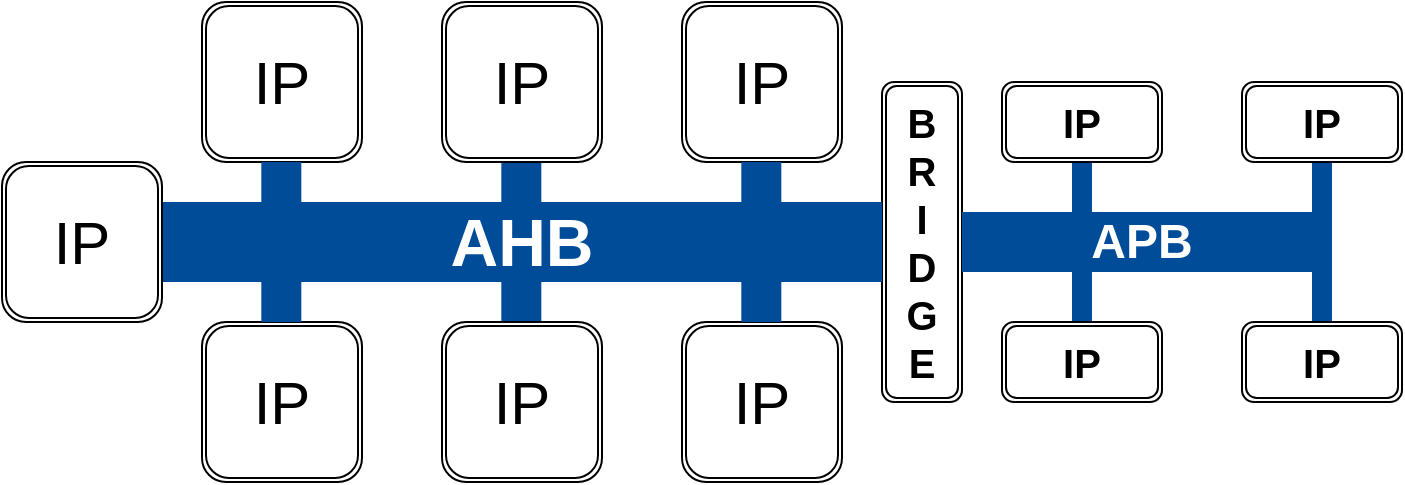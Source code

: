 <mxfile version="21.3.7" type="device">
  <diagram name="Page-1" id="9uEI_o1jSFQKAdZgtg52">
    <mxGraphModel dx="939" dy="534" grid="1" gridSize="10" guides="1" tooltips="1" connect="1" arrows="1" fold="1" page="1" pageScale="1" pageWidth="850" pageHeight="1100" math="0" shadow="0">
      <root>
        <mxCell id="0" />
        <mxCell id="1" parent="0" />
        <mxCell id="X7CRMqkfVBuR3V3xRcWx-22" value="" style="endArrow=none;html=1;rounded=0;entryX=0.5;entryY=1;entryDx=0;entryDy=0;exitX=0.5;exitY=0;exitDx=0;exitDy=0;strokeWidth=20;strokeColor=#004C99;" edge="1" parent="1">
          <mxGeometry width="50" height="50" relative="1" as="geometry">
            <mxPoint x="299.66" y="280" as="sourcePoint" />
            <mxPoint x="299.66" y="200" as="targetPoint" />
          </mxGeometry>
        </mxCell>
        <mxCell id="X7CRMqkfVBuR3V3xRcWx-12" value="" style="endArrow=none;html=1;rounded=0;entryX=0.5;entryY=1;entryDx=0;entryDy=0;exitX=0.5;exitY=0;exitDx=0;exitDy=0;strokeWidth=10;strokeColor=#004C99;" edge="1" parent="1" source="X7CRMqkfVBuR3V3xRcWx-9" target="X7CRMqkfVBuR3V3xRcWx-6">
          <mxGeometry width="50" height="50" relative="1" as="geometry">
            <mxPoint x="400" y="250" as="sourcePoint" />
            <mxPoint x="450" y="200" as="targetPoint" />
          </mxGeometry>
        </mxCell>
        <mxCell id="X7CRMqkfVBuR3V3xRcWx-13" value="" style="endArrow=none;html=1;rounded=0;entryX=0.5;entryY=1;entryDx=0;entryDy=0;exitX=0.5;exitY=0;exitDx=0;exitDy=0;strokeWidth=10;strokeColor=#004C99;" edge="1" parent="1" source="X7CRMqkfVBuR3V3xRcWx-10" target="X7CRMqkfVBuR3V3xRcWx-8">
          <mxGeometry width="50" height="50" relative="1" as="geometry">
            <mxPoint x="610" y="290" as="sourcePoint" />
            <mxPoint x="610" y="210" as="targetPoint" />
          </mxGeometry>
        </mxCell>
        <mxCell id="X7CRMqkfVBuR3V3xRcWx-2" value="&lt;b style=&quot;font-size: 20px;&quot;&gt;B&lt;br&gt;R&lt;br&gt;I&lt;br&gt;D&lt;br&gt;G&lt;br&gt;E&lt;/b&gt;" style="shape=ext;double=1;rounded=1;whiteSpace=wrap;html=1;" vertex="1" parent="1">
          <mxGeometry x="480" y="160" width="40" height="160" as="geometry" />
        </mxCell>
        <mxCell id="X7CRMqkfVBuR3V3xRcWx-4" value="&lt;b&gt;&lt;font color=&quot;#ffffff&quot; style=&quot;font-size: 33px;&quot;&gt;AHB&lt;/font&gt;&lt;/b&gt;" style="rounded=0;whiteSpace=wrap;html=1;fillColor=#004C99;strokeColor=none;" vertex="1" parent="1">
          <mxGeometry x="120" y="220" width="360" height="40" as="geometry" />
        </mxCell>
        <mxCell id="X7CRMqkfVBuR3V3xRcWx-5" value="&lt;b&gt;&lt;font color=&quot;#ffffff&quot; style=&quot;font-size: 24px;&quot;&gt;APB&lt;/font&gt;&lt;/b&gt;" style="rounded=0;whiteSpace=wrap;html=1;fillColor=#004C99;strokeColor=none;" vertex="1" parent="1">
          <mxGeometry x="520" y="225" width="180" height="30" as="geometry" />
        </mxCell>
        <mxCell id="X7CRMqkfVBuR3V3xRcWx-6" value="&lt;b&gt;&lt;font style=&quot;font-size: 20px;&quot;&gt;IP&lt;/font&gt;&lt;/b&gt;" style="shape=ext;double=1;rounded=1;whiteSpace=wrap;html=1;" vertex="1" parent="1">
          <mxGeometry x="540" y="160" width="80" height="40" as="geometry" />
        </mxCell>
        <mxCell id="X7CRMqkfVBuR3V3xRcWx-8" value="&lt;b&gt;&lt;font style=&quot;font-size: 20px;&quot;&gt;IP&lt;/font&gt;&lt;/b&gt;" style="shape=ext;double=1;rounded=1;whiteSpace=wrap;html=1;" vertex="1" parent="1">
          <mxGeometry x="660" y="160" width="80" height="40" as="geometry" />
        </mxCell>
        <mxCell id="X7CRMqkfVBuR3V3xRcWx-9" value="&lt;b&gt;&lt;font style=&quot;font-size: 20px;&quot;&gt;IP&lt;/font&gt;&lt;/b&gt;" style="shape=ext;double=1;rounded=1;whiteSpace=wrap;html=1;" vertex="1" parent="1">
          <mxGeometry x="540" y="280" width="80" height="40" as="geometry" />
        </mxCell>
        <mxCell id="X7CRMqkfVBuR3V3xRcWx-10" value="&lt;b&gt;&lt;font style=&quot;font-size: 20px;&quot;&gt;IP&lt;/font&gt;&lt;/b&gt;" style="shape=ext;double=1;rounded=1;whiteSpace=wrap;html=1;" vertex="1" parent="1">
          <mxGeometry x="660" y="280" width="80" height="40" as="geometry" />
        </mxCell>
        <mxCell id="X7CRMqkfVBuR3V3xRcWx-14" value="&lt;font style=&quot;font-size: 30px;&quot;&gt;IP&lt;/font&gt;" style="shape=ext;double=1;rounded=1;whiteSpace=wrap;html=1;" vertex="1" parent="1">
          <mxGeometry x="40" y="200" width="80" height="80" as="geometry" />
        </mxCell>
        <mxCell id="X7CRMqkfVBuR3V3xRcWx-15" value="&lt;font style=&quot;font-size: 30px;&quot;&gt;IP&lt;/font&gt;" style="shape=ext;double=1;rounded=1;whiteSpace=wrap;html=1;" vertex="1" parent="1">
          <mxGeometry x="140" y="120" width="80" height="80" as="geometry" />
        </mxCell>
        <mxCell id="X7CRMqkfVBuR3V3xRcWx-16" value="&lt;font style=&quot;font-size: 30px;&quot;&gt;IP&lt;/font&gt;" style="shape=ext;double=1;rounded=1;whiteSpace=wrap;html=1;" vertex="1" parent="1">
          <mxGeometry x="260" y="120" width="80" height="80" as="geometry" />
        </mxCell>
        <mxCell id="X7CRMqkfVBuR3V3xRcWx-17" value="&lt;font style=&quot;font-size: 30px;&quot;&gt;IP&lt;/font&gt;" style="shape=ext;double=1;rounded=1;whiteSpace=wrap;html=1;" vertex="1" parent="1">
          <mxGeometry x="380" y="120" width="80" height="80" as="geometry" />
        </mxCell>
        <mxCell id="X7CRMqkfVBuR3V3xRcWx-18" value="&lt;font style=&quot;font-size: 30px;&quot;&gt;IP&lt;/font&gt;" style="shape=ext;double=1;rounded=1;whiteSpace=wrap;html=1;" vertex="1" parent="1">
          <mxGeometry x="140" y="280" width="80" height="80" as="geometry" />
        </mxCell>
        <mxCell id="X7CRMqkfVBuR3V3xRcWx-19" value="&lt;font style=&quot;font-size: 30px;&quot;&gt;IP&lt;/font&gt;" style="shape=ext;double=1;rounded=1;whiteSpace=wrap;html=1;" vertex="1" parent="1">
          <mxGeometry x="260" y="280" width="80" height="80" as="geometry" />
        </mxCell>
        <mxCell id="X7CRMqkfVBuR3V3xRcWx-20" value="&lt;font style=&quot;font-size: 30px;&quot;&gt;IP&lt;/font&gt;" style="shape=ext;double=1;rounded=1;whiteSpace=wrap;html=1;" vertex="1" parent="1">
          <mxGeometry x="380" y="280" width="80" height="80" as="geometry" />
        </mxCell>
        <mxCell id="X7CRMqkfVBuR3V3xRcWx-21" value="" style="endArrow=none;html=1;rounded=0;entryX=0.5;entryY=1;entryDx=0;entryDy=0;exitX=0.5;exitY=0;exitDx=0;exitDy=0;strokeWidth=20;strokeColor=#004C99;" edge="1" parent="1">
          <mxGeometry width="50" height="50" relative="1" as="geometry">
            <mxPoint x="179.66" y="280" as="sourcePoint" />
            <mxPoint x="179.66" y="200" as="targetPoint" />
          </mxGeometry>
        </mxCell>
        <mxCell id="X7CRMqkfVBuR3V3xRcWx-23" value="" style="endArrow=none;html=1;rounded=0;entryX=0.5;entryY=1;entryDx=0;entryDy=0;exitX=0.5;exitY=0;exitDx=0;exitDy=0;strokeWidth=20;strokeColor=#004C99;" edge="1" parent="1">
          <mxGeometry width="50" height="50" relative="1" as="geometry">
            <mxPoint x="419.66" y="280" as="sourcePoint" />
            <mxPoint x="419.66" y="200" as="targetPoint" />
          </mxGeometry>
        </mxCell>
      </root>
    </mxGraphModel>
  </diagram>
</mxfile>

